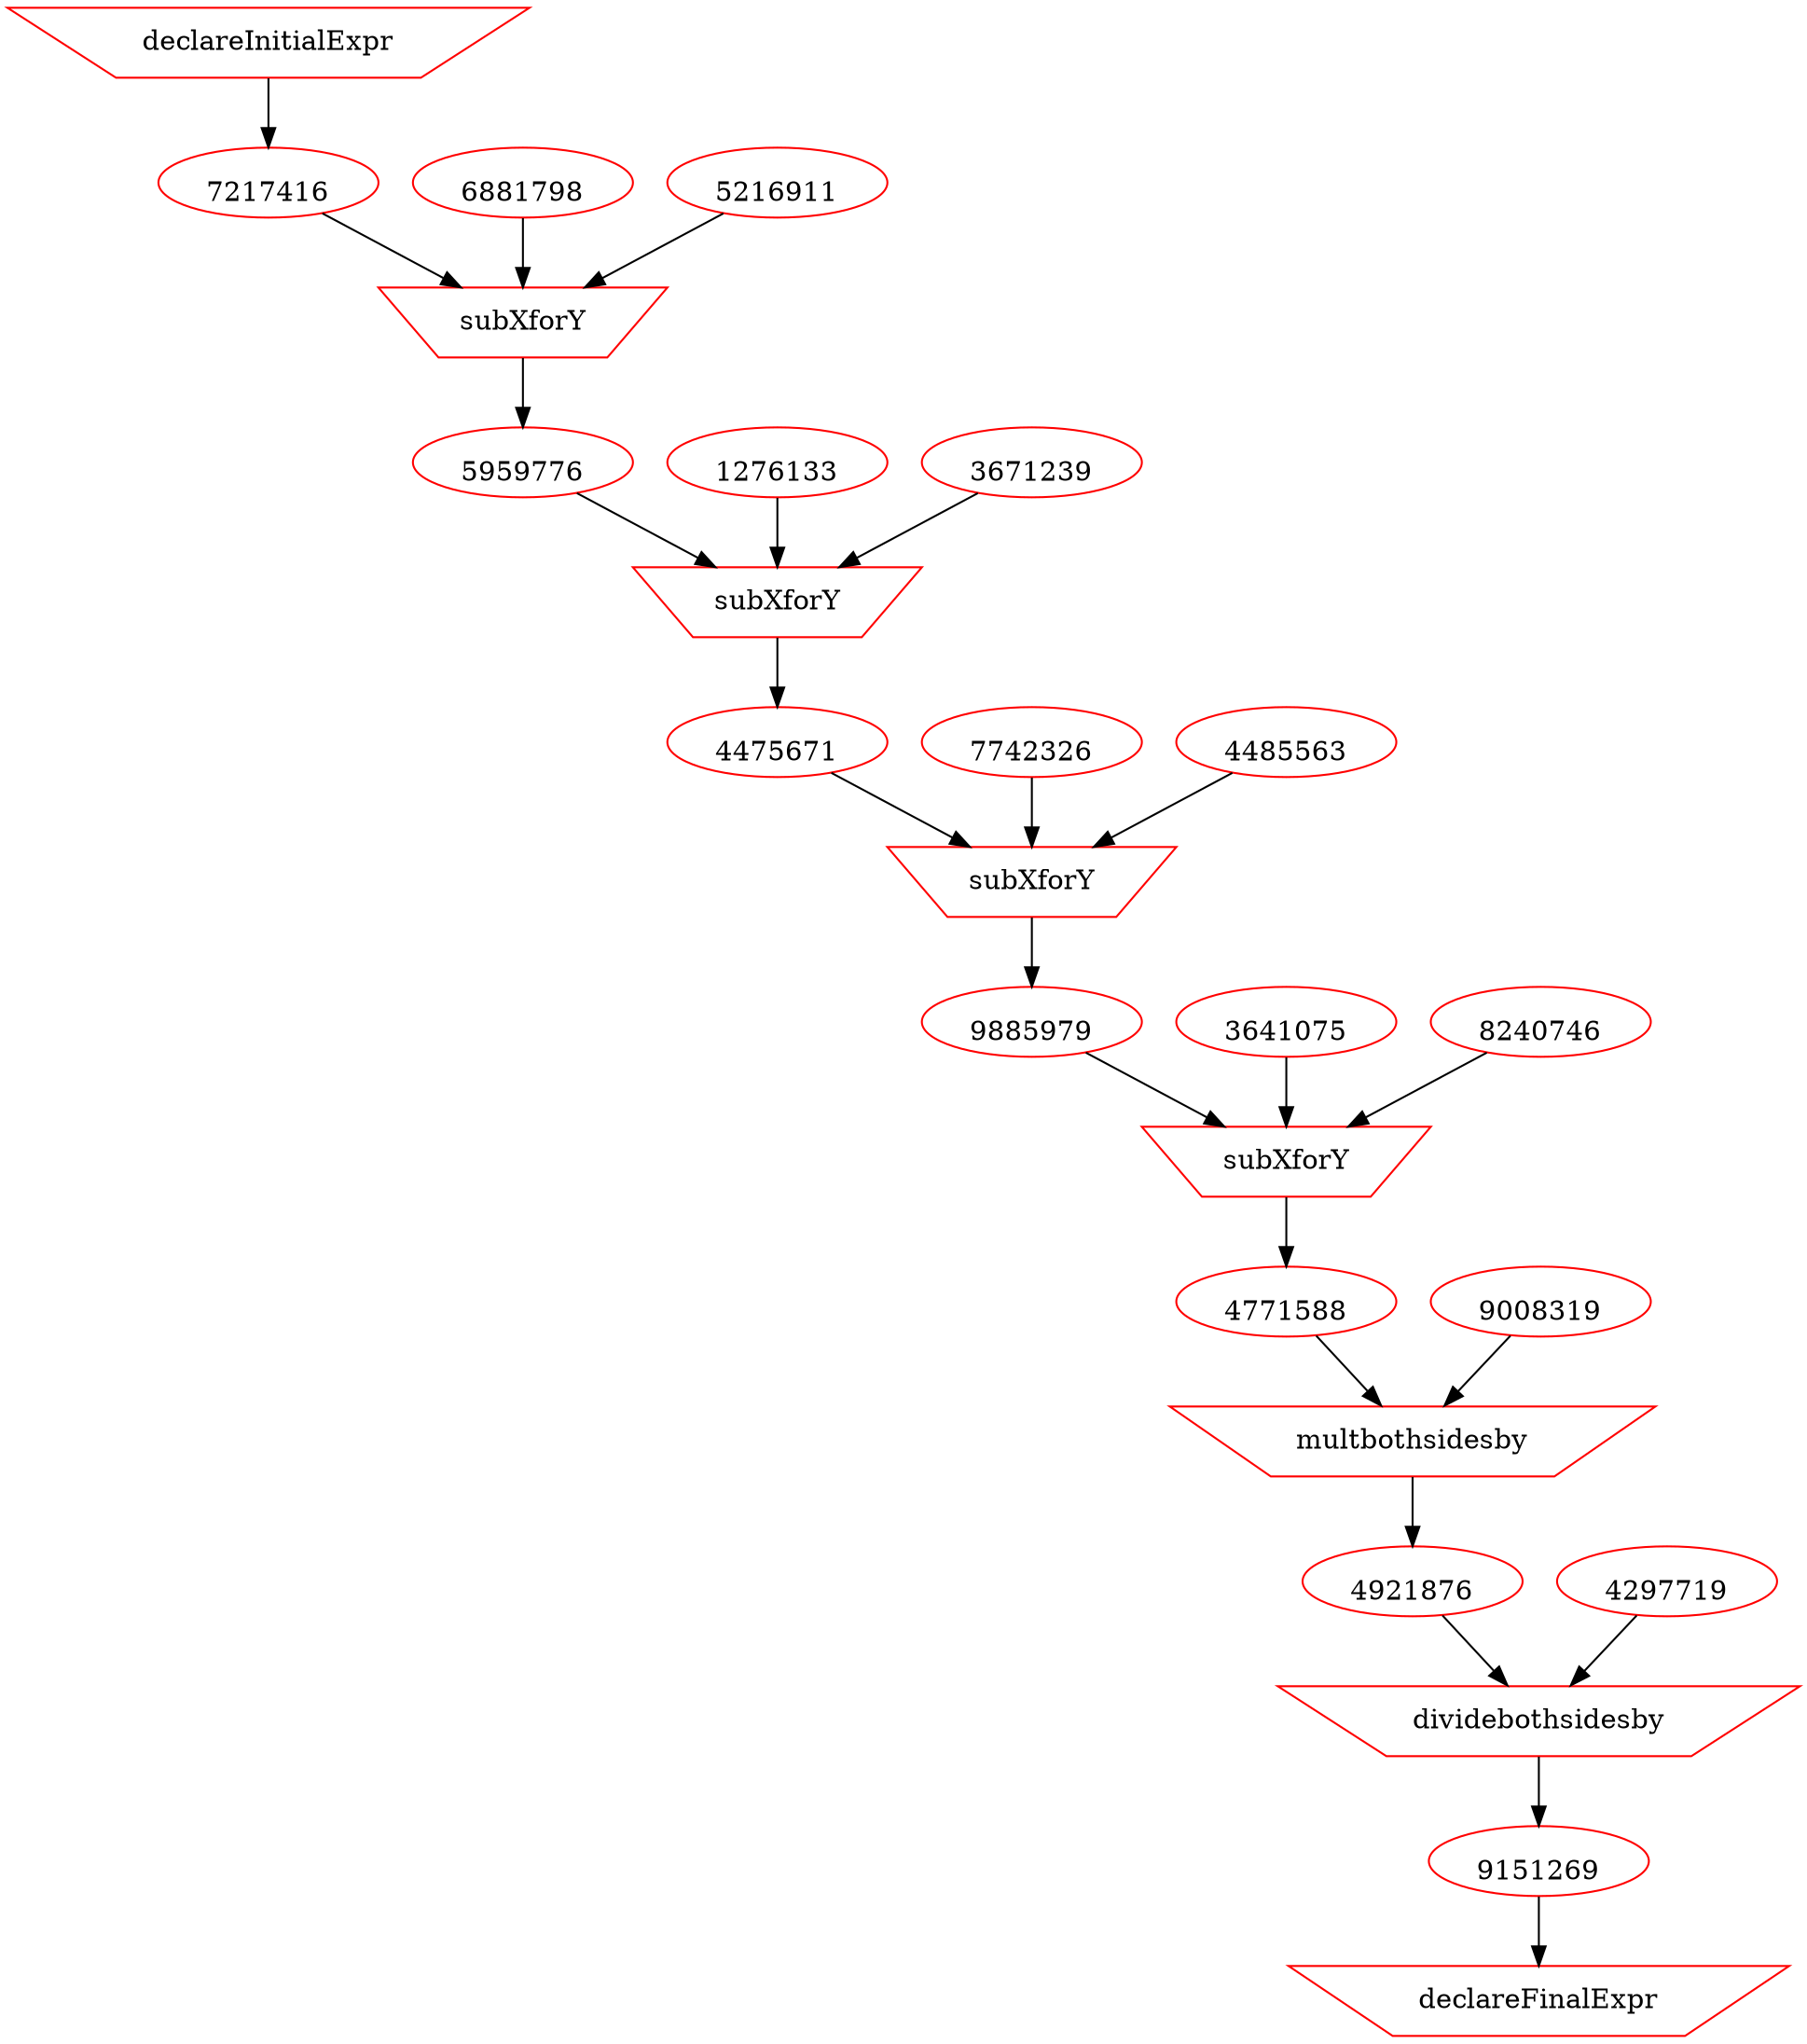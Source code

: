 digraph physicsDerivation {
overlap = false;
fontsize=12;
448541834 -> 7217416;
6881798 -> 574256457;
5216911 -> 574256457;
7217416 -> 574256457;
574256457 -> 5959776;
1276133 -> 198491433;
3671239 -> 198491433;
5959776 -> 198491433;
198491433 -> 4475671;
7742326 -> 495791559;
4485563 -> 495791559;
4475671 -> 495791559;
495791559 -> 9885979;
3641075 -> 809011000;
8240746 -> 809011000;
9885979 -> 809011000;
809011000 -> 4771588;
9008319 -> 350583575;
4771588 -> 350583575;
350583575 -> 4921876;
4297719 -> 910851333;
4921876 -> 910851333;
910851333 -> 9151269;
9151269 -> 663714888;
4771588 [shape=ellipse, color=red,image="431247573.png",labelloc=b,URL="http://output.com"];
9151269 [shape=ellipse, color=red,image="316840778.png",labelloc=b,URL="http://output.com"];
4475671 [shape=ellipse, color=red,image="792715326.png",labelloc=b,URL="http://output.com"];
5959776 [shape=ellipse, color=red,image="510280757.png",labelloc=b,URL="http://output.com"];
7217416 [shape=ellipse, color=red,image="871761506.png",labelloc=b,URL="http://output.com"];
4921876 [shape=ellipse, color=red,image="689140101.png",labelloc=b,URL="http://output.com"];
9885979 [shape=ellipse, color=red,image="855734380.png",labelloc=b,URL="http://output.com"];
448541834 [shape=invtrapezium, color=red, label="declareInitialExpr", imagepos="bc"];
574256457 [shape=invtrapezium, color=red, label="subXforY"];
198491433 [shape=invtrapezium, color=red, label="subXforY"];
495791559 [shape=invtrapezium, color=red, label="subXforY"];
809011000 [shape=invtrapezium, color=red, label="subXforY"];
350583575 [shape=invtrapezium, color=red, label="multbothsidesby"];
910851333 [shape=invtrapezium, color=red, label="dividebothsidesby"];
663714888 [shape=invtrapezium, color=red, label="declareFinalExpr"];
6881798 [shape=ellipse, color=red,image="6881798.png",labelloc=b,URL="http://feed.com"];
5216911 [shape=ellipse, color=red,image="5216911.png",labelloc=b,URL="http://feed.com"];
1276133 [shape=ellipse, color=red,image="1276133.png",labelloc=b,URL="http://feed.com"];
3671239 [shape=ellipse, color=red,image="3671239.png",labelloc=b,URL="http://feed.com"];
7742326 [shape=ellipse, color=red,image="7742326.png",labelloc=b,URL="http://feed.com"];
4485563 [shape=ellipse, color=red,image="4485563.png",labelloc=b,URL="http://feed.com"];
3641075 [shape=ellipse, color=red,image="3641075.png",labelloc=b,URL="http://feed.com"];
8240746 [shape=ellipse, color=red,image="8240746.png",labelloc=b,URL="http://feed.com"];
9008319 [shape=ellipse, color=red,image="9008319.png",labelloc=b,URL="http://feed.com"];
4297719 [shape=ellipse, color=red,image="4297719.png",labelloc=b,URL="http://feed.com"];
}
